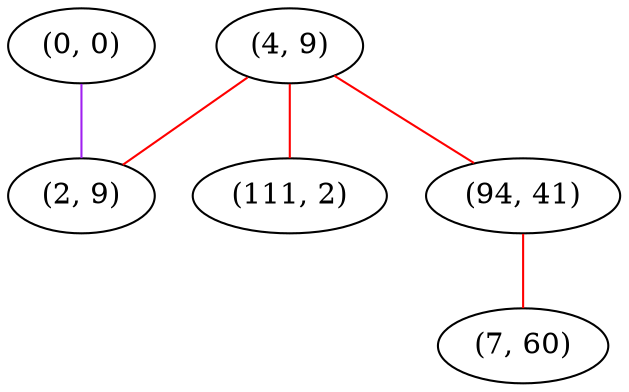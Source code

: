 graph "" {
"(0, 0)";
"(4, 9)";
"(2, 9)";
"(111, 2)";
"(94, 41)";
"(7, 60)";
"(0, 0)" -- "(2, 9)"  [color=purple, key=0, weight=4];
"(4, 9)" -- "(94, 41)"  [color=red, key=0, weight=1];
"(4, 9)" -- "(111, 2)"  [color=red, key=0, weight=1];
"(4, 9)" -- "(2, 9)"  [color=red, key=0, weight=1];
"(94, 41)" -- "(7, 60)"  [color=red, key=0, weight=1];
}
